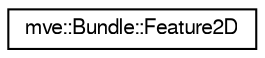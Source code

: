 digraph "Graphical Class Hierarchy"
{
  edge [fontname="FreeSans",fontsize="10",labelfontname="FreeSans",labelfontsize="10"];
  node [fontname="FreeSans",fontsize="10",shape=record];
  rankdir="LR";
  Node0 [label="mve::Bundle::Feature2D",height=0.2,width=0.4,color="black", fillcolor="white", style="filled",URL="$structmve_1_1_bundle_1_1_feature2_d.html",tooltip="Representation of a 2D feature. "];
}
